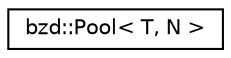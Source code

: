 digraph "Graphical Class Hierarchy"
{
  edge [fontname="Helvetica",fontsize="10",labelfontname="Helvetica",labelfontsize="10"];
  node [fontname="Helvetica",fontsize="10",shape=record];
  rankdir="LR";
  Node0 [label="bzd::Pool\< T, N \>",height=0.2,width=0.4,color="black", fillcolor="white", style="filled",URL="$classbzd_1_1Pool.html"];
}
